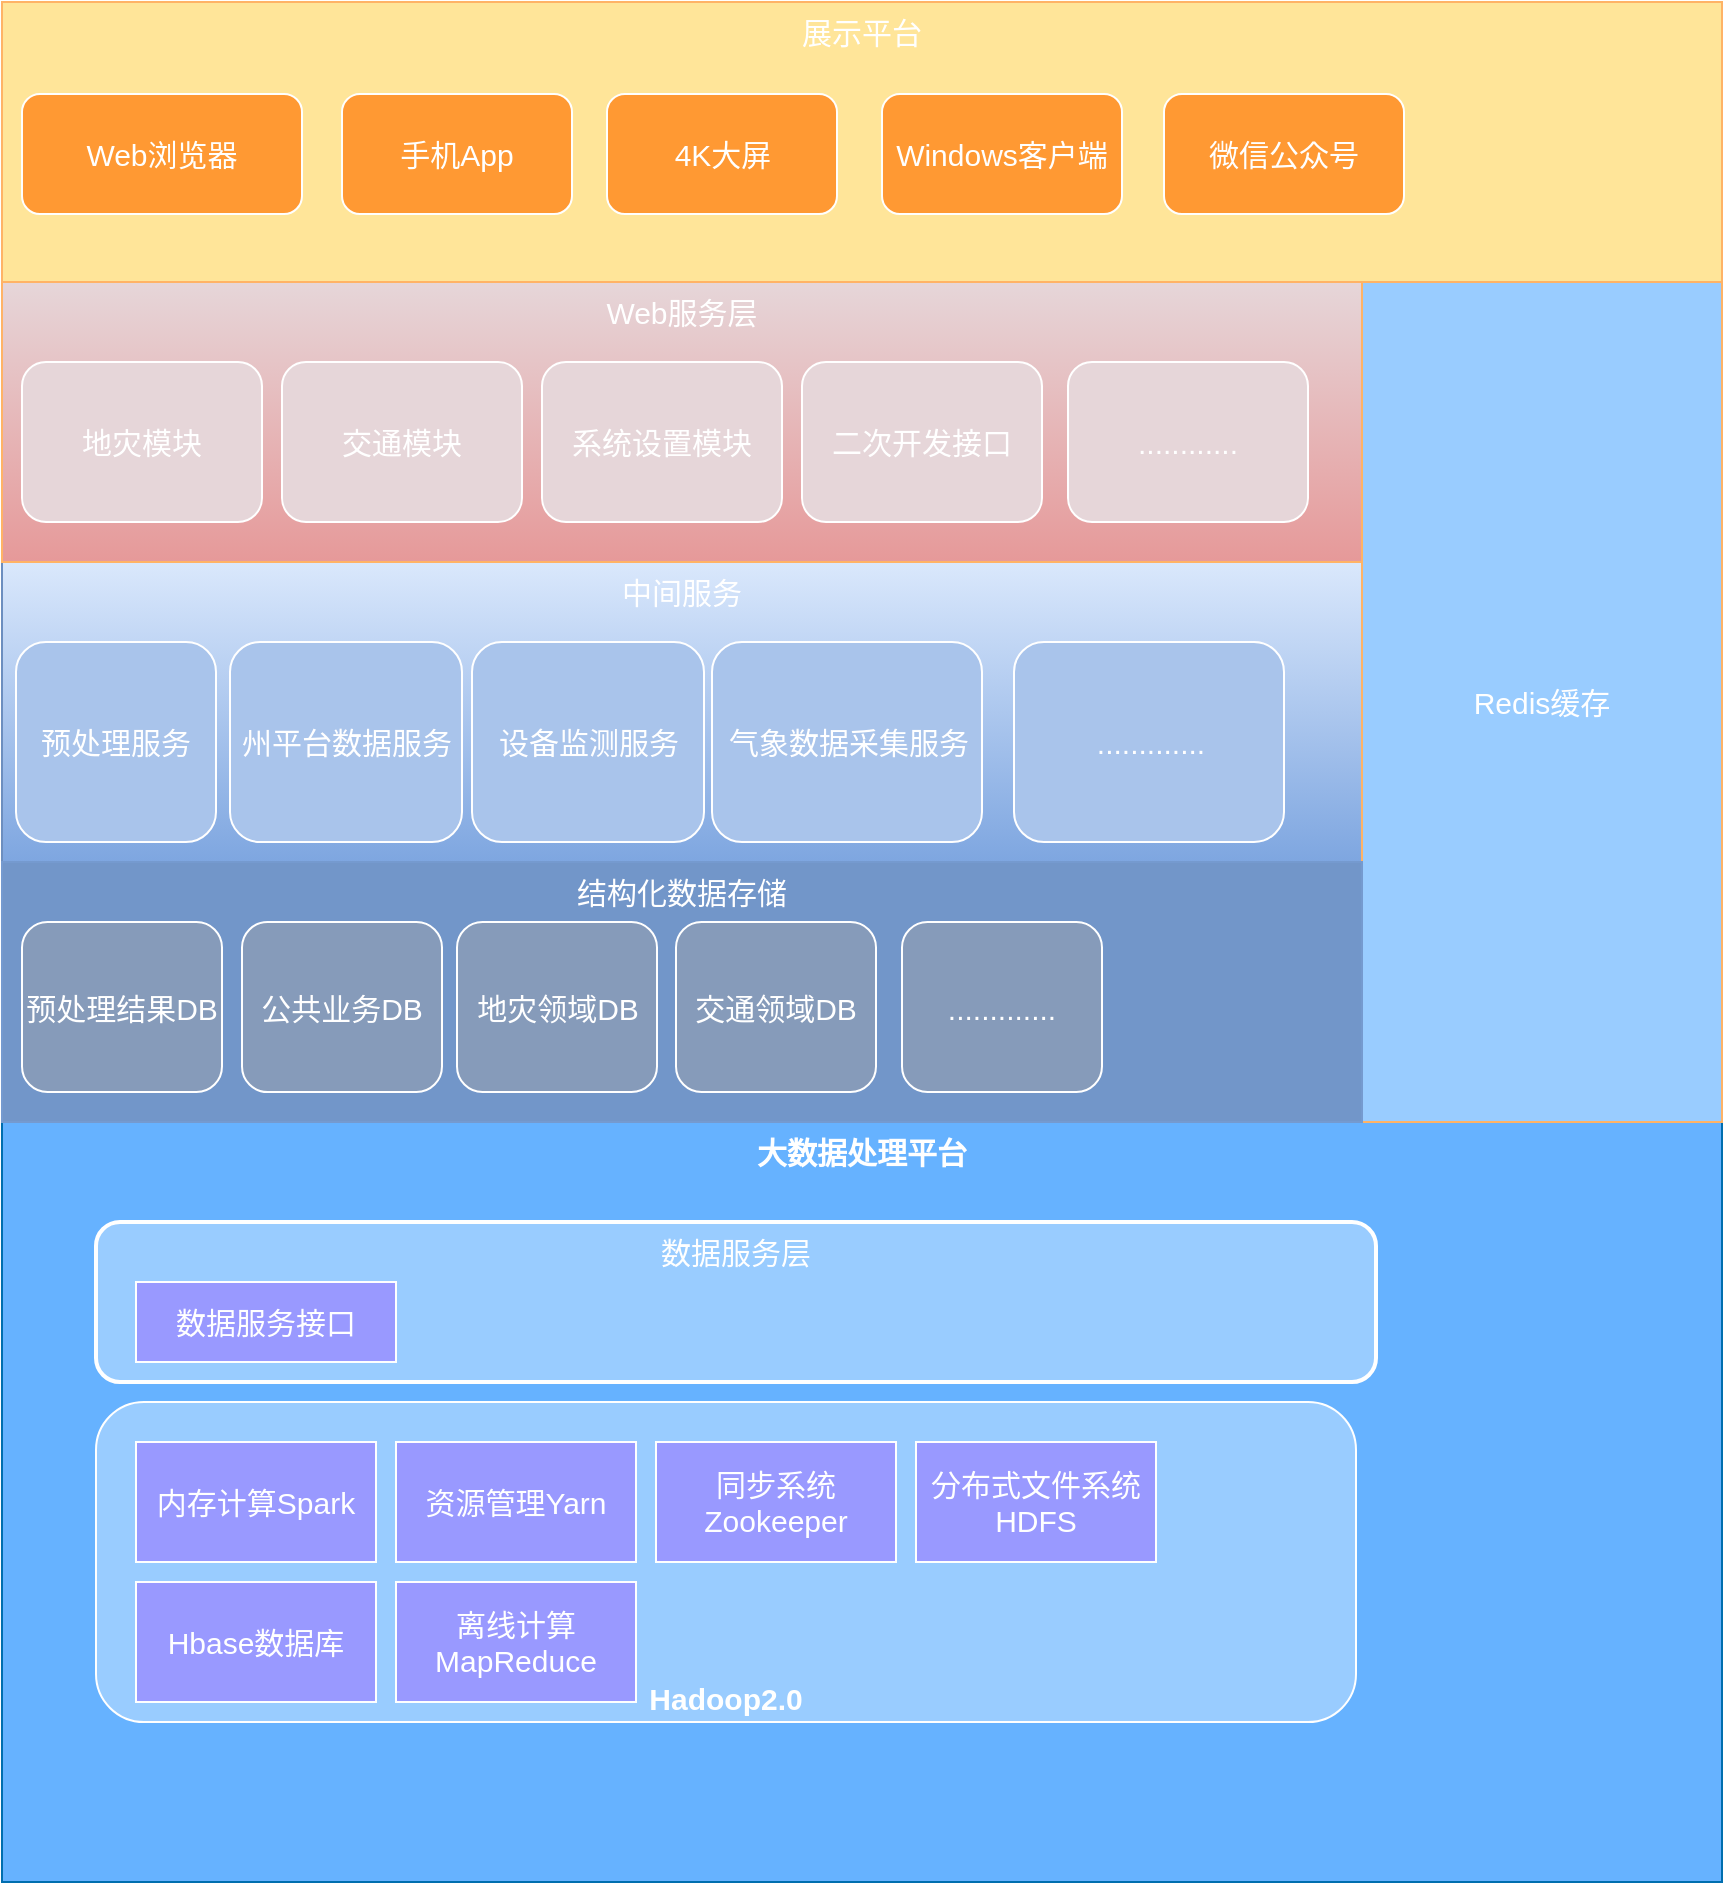<mxfile version="10.4.4" type="github"><diagram id="N669hyeQWtw_k86e1Jij" name="第 1 页"><mxGraphModel dx="1394" dy="776" grid="1" gridSize="10" guides="1" tooltips="1" connect="1" arrows="1" fold="1" page="1" pageScale="1" pageWidth="1169" pageHeight="1654" math="0" shadow="0"><root><mxCell id="rqfmqaEmhgKmpqaBWdmK-0"/><mxCell id="rqfmqaEmhgKmpqaBWdmK-1" parent="rqfmqaEmhgKmpqaBWdmK-0"/><mxCell id="Qf5L-Yd0A3xraRjemTQe-1" value="大数据处理平台" style="rounded=0;whiteSpace=wrap;html=1;glass=0;comic=0;shadow=0;verticalAlign=top;fontStyle=1;fontSize=15;fillColor=#66B2FF;strokeColor=#006EAF;fontColor=#ffffff;" vertex="1" parent="rqfmqaEmhgKmpqaBWdmK-1"><mxGeometry x="60" y="880" width="860" height="380" as="geometry"/></mxCell><mxCell id="Qf5L-Yd0A3xraRjemTQe-2" value="数据服务层" style="rounded=1;whiteSpace=wrap;html=1;shadow=0;glass=0;comic=0;fontSize=15;verticalAlign=top;fillColor=#99CCFF;fontColor=#FFFFFF;labelBorderColor=none;strokeColor=#FFFFFF;perimeterSpacing=0;strokeWidth=2;" vertex="1" parent="rqfmqaEmhgKmpqaBWdmK-1"><mxGeometry x="107" y="930" width="640" height="80" as="geometry"/></mxCell><mxCell id="Qf5L-Yd0A3xraRjemTQe-3" value="Hadoop2.0" style="rounded=1;whiteSpace=wrap;html=1;shadow=0;glass=0;comic=0;fontSize=15;fontStyle=1;verticalAlign=bottom;fillColor=#99CCFF;fontColor=#FFFFFF;strokeColor=#FFFFFF;" vertex="1" parent="rqfmqaEmhgKmpqaBWdmK-1"><mxGeometry x="107" y="1020" width="630" height="160" as="geometry"/></mxCell><mxCell id="Qf5L-Yd0A3xraRjemTQe-4" value="内存计算Spark" style="rounded=0;whiteSpace=wrap;html=1;shadow=0;glass=0;comic=0;fillColor=#9999FF;fontSize=15;fontColor=#FFFFFF;strokeColor=#FFFFFF;" vertex="1" parent="rqfmqaEmhgKmpqaBWdmK-1"><mxGeometry x="127" y="1040" width="120" height="60" as="geometry"/></mxCell><mxCell id="Qf5L-Yd0A3xraRjemTQe-5" value="资源管理Yarn" style="rounded=0;whiteSpace=wrap;html=1;shadow=0;glass=0;comic=0;fillColor=#9999FF;fontSize=15;fontColor=#FFFFFF;strokeColor=#FFFFFF;" vertex="1" parent="rqfmqaEmhgKmpqaBWdmK-1"><mxGeometry x="257" y="1040" width="120" height="60" as="geometry"/></mxCell><mxCell id="Qf5L-Yd0A3xraRjemTQe-6" value="同步系统Zookeeper" style="rounded=0;whiteSpace=wrap;html=1;shadow=0;glass=0;comic=0;fillColor=#9999FF;fontSize=15;strokeColor=#FFFFFF;fontColor=#FFFFFF;" vertex="1" parent="rqfmqaEmhgKmpqaBWdmK-1"><mxGeometry x="387" y="1040" width="120" height="60" as="geometry"/></mxCell><mxCell id="Qf5L-Yd0A3xraRjemTQe-7" value="分布式文件系统HDFS" style="rounded=0;whiteSpace=wrap;html=1;shadow=0;glass=0;comic=0;fillColor=#9999FF;fontSize=15;strokeColor=#FFFFFF;fontColor=#FFFFFF;" vertex="1" parent="rqfmqaEmhgKmpqaBWdmK-1"><mxGeometry x="517" y="1040" width="120" height="60" as="geometry"/></mxCell><mxCell id="Qf5L-Yd0A3xraRjemTQe-8" value="Hbase数据库" style="rounded=0;whiteSpace=wrap;html=1;shadow=0;glass=0;comic=0;fillColor=#9999FF;fontSize=15;fontColor=#FFFFFF;strokeColor=#FFFFFF;" vertex="1" parent="rqfmqaEmhgKmpqaBWdmK-1"><mxGeometry x="127" y="1110" width="120" height="60" as="geometry"/></mxCell><mxCell id="Qf5L-Yd0A3xraRjemTQe-9" value="中间服务" style="rounded=0;whiteSpace=wrap;html=1;shadow=0;glass=0;comic=0;fillColor=#dae8fc;fontSize=15;strokeColor=#6c8ebf;gradientColor=#7ea6e0;fontColor=#FFFFFF;verticalAlign=top;" vertex="1" parent="rqfmqaEmhgKmpqaBWdmK-1"><mxGeometry x="60" y="600" width="680" height="150" as="geometry"/></mxCell><mxCell id="Qf5L-Yd0A3xraRjemTQe-10" value="数据服务接口" style="rounded=0;whiteSpace=wrap;html=1;shadow=0;glass=0;comic=0;fontSize=15;strokeColor=#FFFFFF;fillColor=#9999FF;fontColor=#FFFFFF;" vertex="1" parent="rqfmqaEmhgKmpqaBWdmK-1"><mxGeometry x="127" y="960" width="130" height="40" as="geometry"/></mxCell><mxCell id="Qf5L-Yd0A3xraRjemTQe-11" value="离线计算MapReduce" style="rounded=0;whiteSpace=wrap;html=1;shadow=0;glass=0;comic=0;fillColor=#9999FF;fontSize=15;fontColor=#FFFFFF;strokeColor=#FFFFFF;" vertex="1" parent="rqfmqaEmhgKmpqaBWdmK-1"><mxGeometry x="257" y="1110" width="120" height="60" as="geometry"/></mxCell><mxCell id="Qf5L-Yd0A3xraRjemTQe-12" value="展示平台" style="rounded=0;whiteSpace=wrap;html=1;shadow=0;glass=0;comic=0;fillColor=#FFE599;fontSize=15;strokeColor=#FFB366;gradientColor=none;fontColor=#FFFFFF;verticalAlign=top;" vertex="1" parent="rqfmqaEmhgKmpqaBWdmK-1"><mxGeometry x="60" y="320" width="860" height="140" as="geometry"/></mxCell><mxCell id="Qf5L-Yd0A3xraRjemTQe-13" value="Web浏览器" style="rounded=1;whiteSpace=wrap;html=1;shadow=0;glass=0;comic=0;strokeColor=#FFFFFF;fillColor=#FF9933;fontSize=15;fontColor=#FFFFFF;" vertex="1" parent="rqfmqaEmhgKmpqaBWdmK-1"><mxGeometry x="70" y="366" width="140" height="60" as="geometry"/></mxCell><mxCell id="Qf5L-Yd0A3xraRjemTQe-14" value="手机App" style="rounded=1;whiteSpace=wrap;html=1;shadow=0;glass=0;comic=0;strokeColor=#FFFFFF;fillColor=#FF9933;fontSize=15;fontColor=#FFFFFF;" vertex="1" parent="rqfmqaEmhgKmpqaBWdmK-1"><mxGeometry x="230" y="366" width="115" height="60" as="geometry"/></mxCell><mxCell id="Qf5L-Yd0A3xraRjemTQe-15" value="4K大屏" style="rounded=1;whiteSpace=wrap;html=1;shadow=0;glass=0;comic=0;strokeColor=#FFFFFF;fillColor=#FF9933;fontSize=15;fontColor=#FFFFFF;" vertex="1" parent="rqfmqaEmhgKmpqaBWdmK-1"><mxGeometry x="362.5" y="366" width="115" height="60" as="geometry"/></mxCell><mxCell id="Qf5L-Yd0A3xraRjemTQe-16" value="Windows客户端" style="rounded=1;whiteSpace=wrap;html=1;shadow=0;glass=0;comic=0;strokeColor=#FFFFFF;fillColor=#FF9933;fontSize=15;fontColor=#FFFFFF;" vertex="1" parent="rqfmqaEmhgKmpqaBWdmK-1"><mxGeometry x="500" y="366" width="120" height="60" as="geometry"/></mxCell><mxCell id="Qf5L-Yd0A3xraRjemTQe-17" value="Web服务层" style="rounded=0;whiteSpace=wrap;html=1;shadow=0;glass=0;comic=0;strokeColor=#FFB366;fillColor=#E6D6D9;gradientColor=#E69999;fontSize=15;fontColor=#FFFFFF;verticalAlign=top;" vertex="1" parent="rqfmqaEmhgKmpqaBWdmK-1"><mxGeometry x="60" y="460" width="680" height="140" as="geometry"/></mxCell><mxCell id="Qf5L-Yd0A3xraRjemTQe-18" value="微信公众号" style="rounded=1;whiteSpace=wrap;html=1;shadow=0;glass=0;comic=0;strokeColor=#FFFFFF;fillColor=#FF9933;fontSize=15;fontColor=#FFFFFF;" vertex="1" parent="rqfmqaEmhgKmpqaBWdmK-1"><mxGeometry x="641" y="366" width="120" height="60" as="geometry"/></mxCell><mxCell id="Qf5L-Yd0A3xraRjemTQe-19" value="地灾模块" style="rounded=1;whiteSpace=wrap;html=1;shadow=0;glass=0;comic=0;strokeColor=#FFFFFF;fillColor=#E6D6D9;gradientColor=none;fontSize=15;fontColor=#FFFFFF;" vertex="1" parent="rqfmqaEmhgKmpqaBWdmK-1"><mxGeometry x="70" y="500" width="120" height="80" as="geometry"/></mxCell><mxCell id="Qf5L-Yd0A3xraRjemTQe-20" value="Redis缓存" style="rounded=0;whiteSpace=wrap;html=1;shadow=0;glass=0;comic=0;strokeColor=#FFB366;fillColor=#99CCFF;gradientColor=none;fontSize=15;fontColor=#FFFFFF;direction=south;gradientDirection=north;" vertex="1" parent="rqfmqaEmhgKmpqaBWdmK-1"><mxGeometry x="740" y="460" width="180" height="420" as="geometry"/></mxCell><mxCell id="Qf5L-Yd0A3xraRjemTQe-21" value="预处理服务" style="rounded=1;whiteSpace=wrap;html=1;shadow=0;glass=0;comic=0;strokeColor=#FFFFFF;fillColor=#A9C4EB;gradientColor=none;fontSize=15;fontColor=#FFFFFF;" vertex="1" parent="rqfmqaEmhgKmpqaBWdmK-1"><mxGeometry x="67" y="640" width="100" height="100" as="geometry"/></mxCell><mxCell id="Qf5L-Yd0A3xraRjemTQe-22" value="州平台数据服务" style="rounded=1;html=1;shadow=0;glass=0;comic=0;strokeColor=#FFFFFF;fillColor=#A9C4EB;gradientColor=none;fontSize=15;fontColor=#FFFFFF;align=center;textDirection=rtl;" vertex="1" parent="rqfmqaEmhgKmpqaBWdmK-1"><mxGeometry x="174" y="640" width="116" height="100" as="geometry"/></mxCell><mxCell id="Qf5L-Yd0A3xraRjemTQe-23" value="设备监测服务" style="rounded=1;html=1;shadow=0;glass=0;comic=0;strokeColor=#FFFFFF;fillColor=#A9C4EB;gradientColor=none;fontSize=15;fontColor=#FFFFFF;align=center;textDirection=rtl;" vertex="1" parent="rqfmqaEmhgKmpqaBWdmK-1"><mxGeometry x="295" y="640" width="116" height="100" as="geometry"/></mxCell><mxCell id="Qf5L-Yd0A3xraRjemTQe-24" value="气象数据采集服务" style="rounded=1;html=1;shadow=0;glass=0;comic=0;strokeColor=#FFFFFF;fillColor=#A9C4EB;gradientColor=none;fontSize=15;fontColor=#FFFFFF;align=center;textDirection=rtl;" vertex="1" parent="rqfmqaEmhgKmpqaBWdmK-1"><mxGeometry x="415" y="640" width="135" height="100" as="geometry"/></mxCell><mxCell id="Qf5L-Yd0A3xraRjemTQe-25" value="交通模块" style="rounded=1;whiteSpace=wrap;html=1;shadow=0;glass=0;comic=0;strokeColor=#FFFFFF;fillColor=#E6D6D9;gradientColor=none;fontSize=15;fontColor=#FFFFFF;" vertex="1" parent="rqfmqaEmhgKmpqaBWdmK-1"><mxGeometry x="200" y="500" width="120" height="80" as="geometry"/></mxCell><mxCell id="Qf5L-Yd0A3xraRjemTQe-26" value="系统设置模块" style="rounded=1;whiteSpace=wrap;html=1;shadow=0;glass=0;comic=0;strokeColor=#FFFFFF;fillColor=#E6D6D9;gradientColor=none;fontSize=15;fontColor=#FFFFFF;" vertex="1" parent="rqfmqaEmhgKmpqaBWdmK-1"><mxGeometry x="330" y="500" width="120" height="80" as="geometry"/></mxCell><mxCell id="Qf5L-Yd0A3xraRjemTQe-27" value="二次开发接口" style="rounded=1;whiteSpace=wrap;html=1;shadow=0;glass=0;comic=0;strokeColor=#FFFFFF;fillColor=#E6D6D9;gradientColor=none;fontSize=15;fontColor=#FFFFFF;" vertex="1" parent="rqfmqaEmhgKmpqaBWdmK-1"><mxGeometry x="460" y="500" width="120" height="80" as="geometry"/></mxCell><mxCell id="Qf5L-Yd0A3xraRjemTQe-28" value="结构化数据存储" style="rounded=0;whiteSpace=wrap;html=1;shadow=0;glass=0;comic=0;fillColor=#7296C9;fontSize=15;strokeColor=#759ACF;gradientColor=none;fontColor=#FFFFFF;verticalAlign=top;" vertex="1" parent="rqfmqaEmhgKmpqaBWdmK-1"><mxGeometry x="60" y="750" width="680" height="130" as="geometry"/></mxCell><mxCell id="Qf5L-Yd0A3xraRjemTQe-29" value="公共业务DB" style="rounded=1;whiteSpace=wrap;html=1;shadow=0;glass=0;comic=0;strokeColor=#FFFFFF;fillColor=#869BBA;gradientColor=none;fontSize=15;fontColor=#FFFFFF;" vertex="1" parent="rqfmqaEmhgKmpqaBWdmK-1"><mxGeometry x="180" y="780" width="100" height="85" as="geometry"/></mxCell><mxCell id="Qf5L-Yd0A3xraRjemTQe-30" value="预处理结果DB" style="rounded=1;whiteSpace=wrap;html=1;shadow=0;glass=0;comic=0;strokeColor=#FFFFFF;fillColor=#869BBA;gradientColor=none;fontSize=15;fontColor=#FFFFFF;" vertex="1" parent="rqfmqaEmhgKmpqaBWdmK-1"><mxGeometry x="70" y="780" width="100" height="85" as="geometry"/></mxCell><mxCell id="Qf5L-Yd0A3xraRjemTQe-31" value="地灾领域DB" style="rounded=1;whiteSpace=wrap;html=1;shadow=0;glass=0;comic=0;strokeColor=#FFFFFF;fillColor=#869BBA;gradientColor=none;fontSize=15;fontColor=#FFFFFF;" vertex="1" parent="rqfmqaEmhgKmpqaBWdmK-1"><mxGeometry x="287.5" y="780" width="100" height="85" as="geometry"/></mxCell><mxCell id="Qf5L-Yd0A3xraRjemTQe-32" value="交通领域DB" style="rounded=1;whiteSpace=wrap;html=1;shadow=0;glass=0;comic=0;strokeColor=#FFFFFF;fillColor=#869BBA;gradientColor=none;fontSize=15;fontColor=#FFFFFF;" vertex="1" parent="rqfmqaEmhgKmpqaBWdmK-1"><mxGeometry x="397" y="780" width="100" height="85" as="geometry"/></mxCell><mxCell id="Qf5L-Yd0A3xraRjemTQe-33" value="............." style="rounded=1;html=1;shadow=0;glass=0;comic=0;strokeColor=#FFFFFF;fillColor=#A9C4EB;gradientColor=none;fontSize=15;fontColor=#FFFFFF;align=center;textDirection=rtl;" vertex="1" parent="rqfmqaEmhgKmpqaBWdmK-1"><mxGeometry x="566" y="640" width="135" height="100" as="geometry"/></mxCell><mxCell id="Qf5L-Yd0A3xraRjemTQe-34" value="............." style="rounded=1;whiteSpace=wrap;html=1;shadow=0;glass=0;comic=0;strokeColor=#FFFFFF;fillColor=#869BBA;gradientColor=none;fontSize=15;fontColor=#FFFFFF;" vertex="1" parent="rqfmqaEmhgKmpqaBWdmK-1"><mxGeometry x="510" y="780" width="100" height="85" as="geometry"/></mxCell><mxCell id="Qf5L-Yd0A3xraRjemTQe-35" value="............" style="rounded=1;whiteSpace=wrap;html=1;shadow=0;glass=0;comic=0;strokeColor=#FFFFFF;fillColor=#E6D6D9;gradientColor=none;fontSize=15;fontColor=#FFFFFF;" vertex="1" parent="rqfmqaEmhgKmpqaBWdmK-1"><mxGeometry x="593" y="500" width="120" height="80" as="geometry"/></mxCell></root></mxGraphModel></diagram></mxfile>